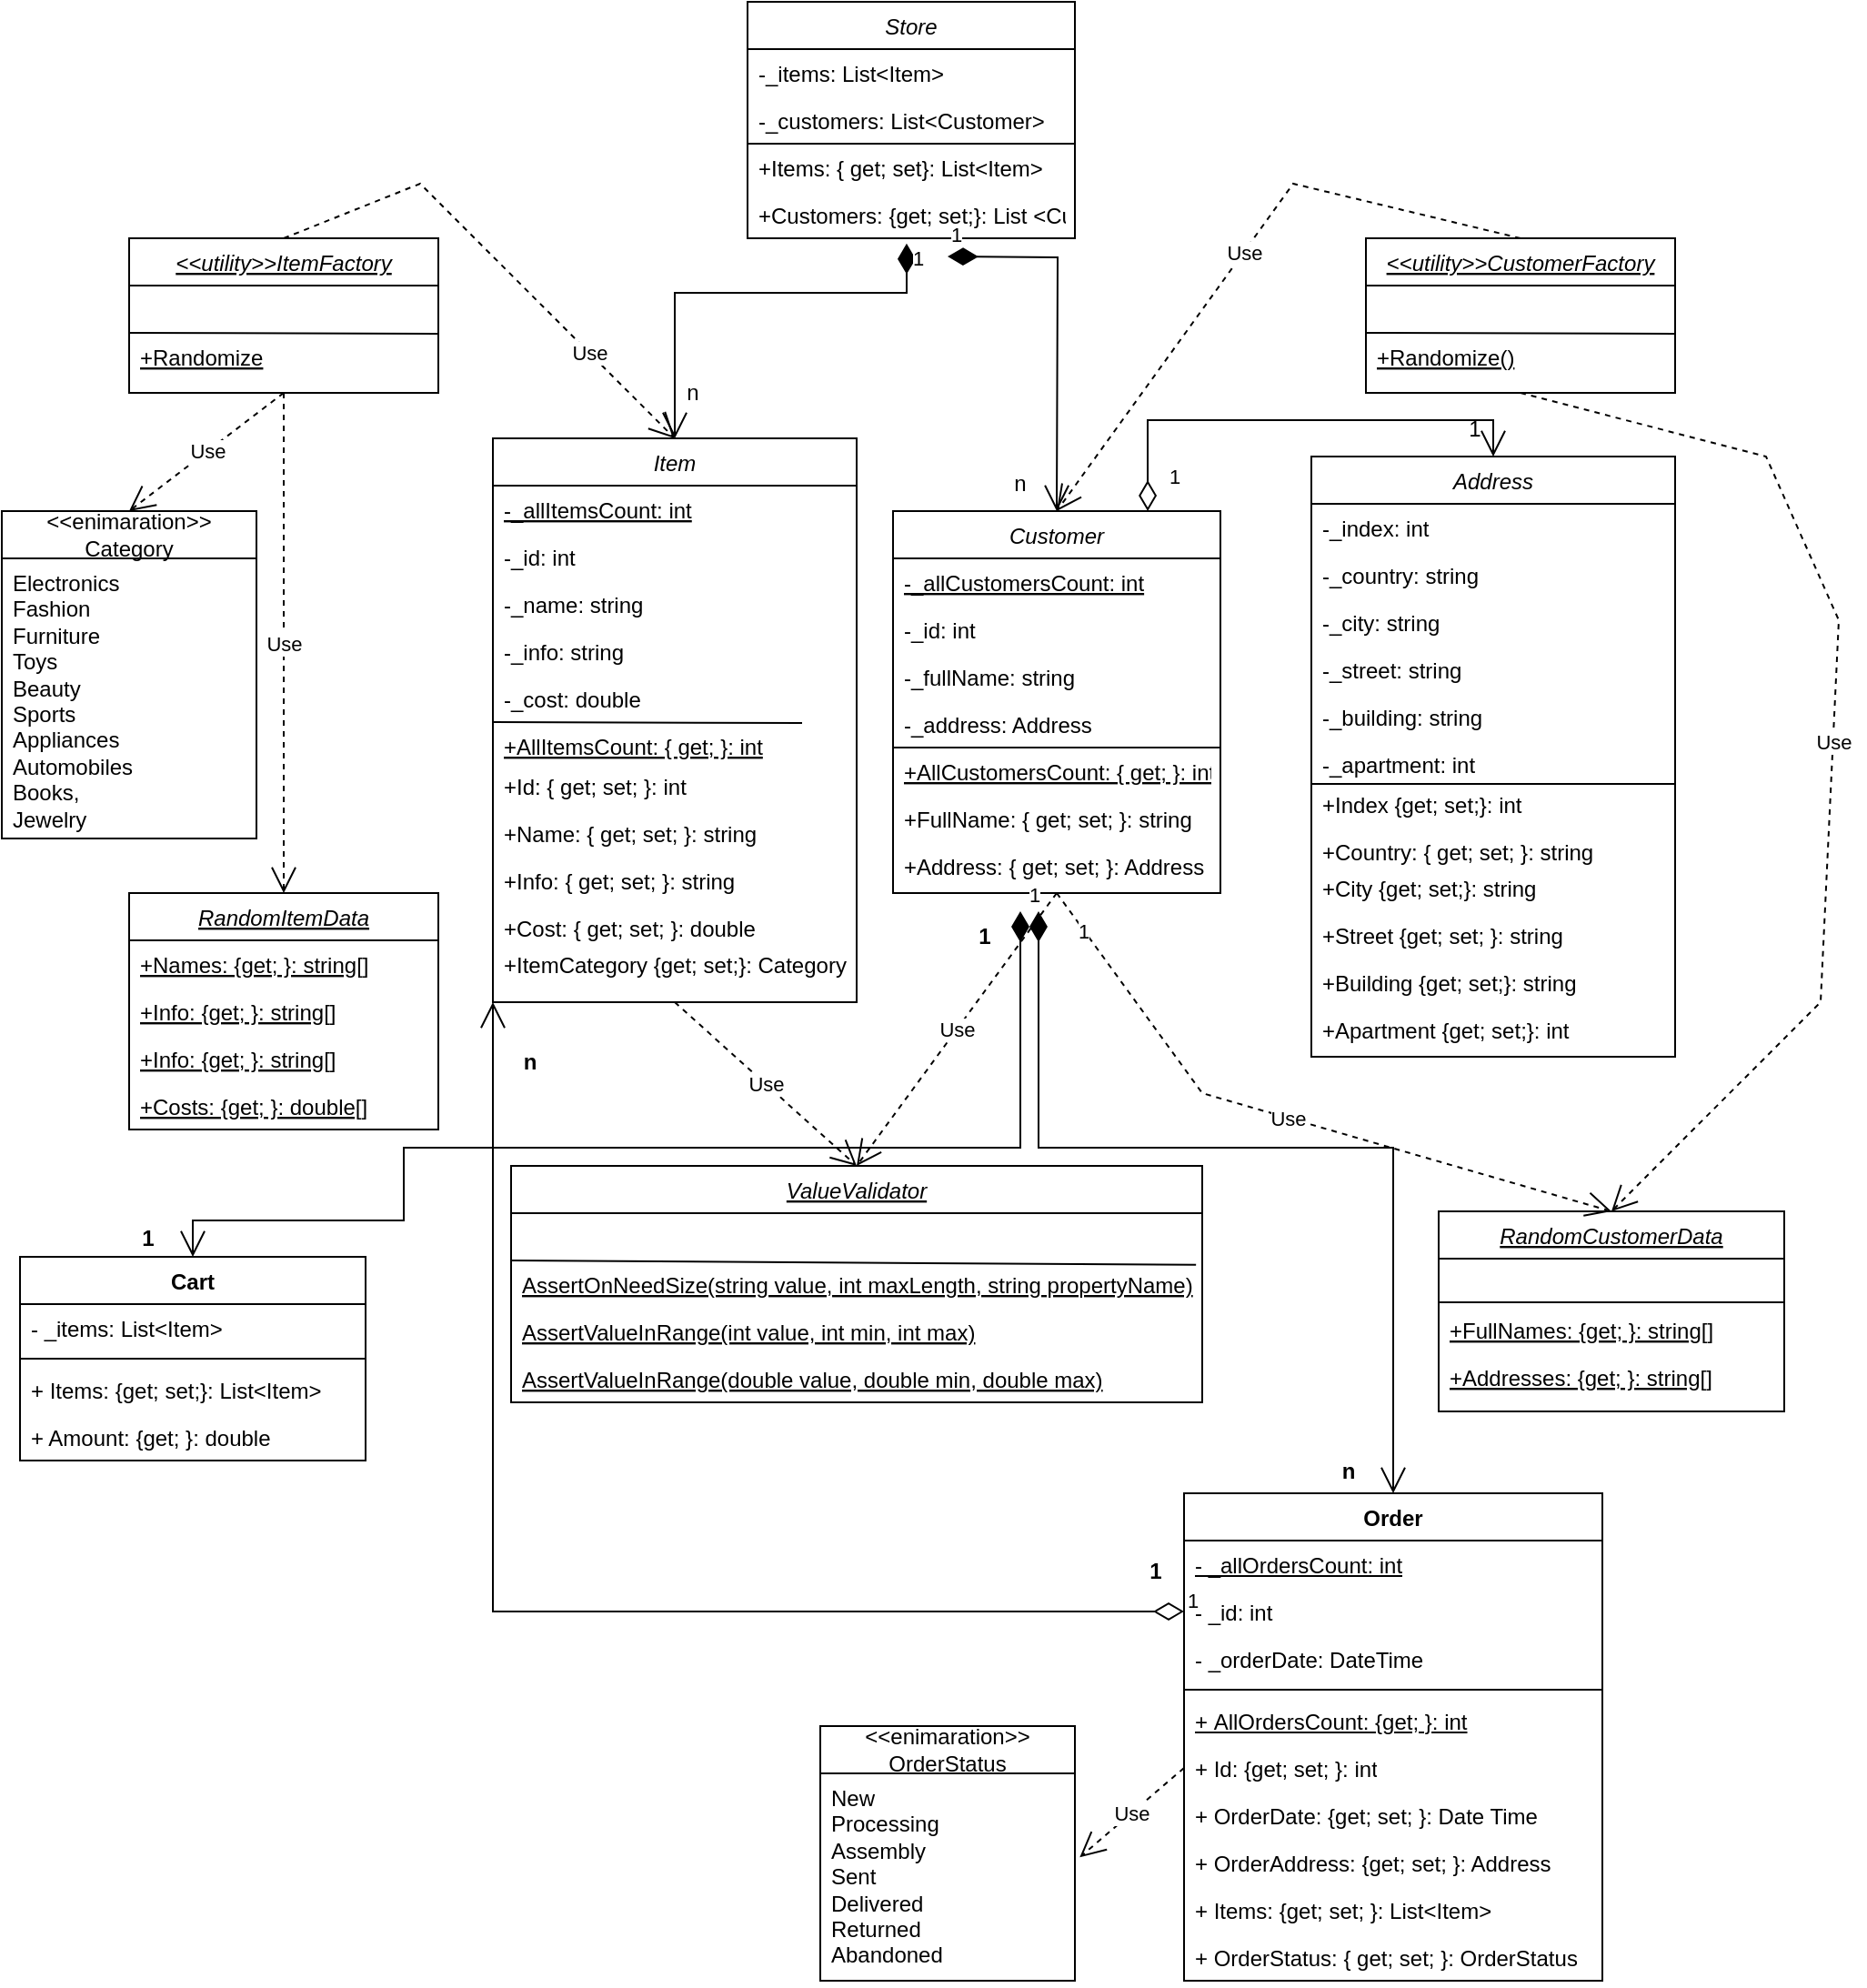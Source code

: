 <mxfile version="24.7.17">
  <diagram id="C5RBs43oDa-KdzZeNtuy" name="Page-1">
    <mxGraphModel dx="2379" dy="1998" grid="1" gridSize="10" guides="1" tooltips="1" connect="1" arrows="1" fold="1" page="1" pageScale="1" pageWidth="827" pageHeight="1169" math="0" shadow="0">
      <root>
        <mxCell id="WIyWlLk6GJQsqaUBKTNV-0" />
        <mxCell id="WIyWlLk6GJQsqaUBKTNV-1" parent="WIyWlLk6GJQsqaUBKTNV-0" />
        <mxCell id="zkfFHV4jXpPFQw0GAbJ--0" value="Item" style="swimlane;fontStyle=2;align=center;verticalAlign=top;childLayout=stackLayout;horizontal=1;startSize=26;horizontalStack=0;resizeParent=1;resizeLast=0;collapsible=1;marginBottom=0;rounded=0;shadow=0;strokeWidth=1;" parent="WIyWlLk6GJQsqaUBKTNV-1" vertex="1">
          <mxGeometry x="50" y="160" width="200" height="310" as="geometry">
            <mxRectangle x="230" y="140" width="160" height="26" as="alternateBounds" />
          </mxGeometry>
        </mxCell>
        <mxCell id="zkfFHV4jXpPFQw0GAbJ--1" value="-_allItemsCount: int" style="text;align=left;verticalAlign=top;spacingLeft=4;spacingRight=4;overflow=hidden;rotatable=0;points=[[0,0.5],[1,0.5]];portConstraint=eastwest;fontStyle=4" parent="zkfFHV4jXpPFQw0GAbJ--0" vertex="1">
          <mxGeometry y="26" width="200" height="26" as="geometry" />
        </mxCell>
        <mxCell id="zkfFHV4jXpPFQw0GAbJ--2" value="-_id: int" style="text;align=left;verticalAlign=top;spacingLeft=4;spacingRight=4;overflow=hidden;rotatable=0;points=[[0,0.5],[1,0.5]];portConstraint=eastwest;rounded=0;shadow=0;html=0;" parent="zkfFHV4jXpPFQw0GAbJ--0" vertex="1">
          <mxGeometry y="52" width="200" height="26" as="geometry" />
        </mxCell>
        <mxCell id="zkfFHV4jXpPFQw0GAbJ--3" value="-_name: string" style="text;align=left;verticalAlign=top;spacingLeft=4;spacingRight=4;overflow=hidden;rotatable=0;points=[[0,0.5],[1,0.5]];portConstraint=eastwest;rounded=0;shadow=0;html=0;" parent="zkfFHV4jXpPFQw0GAbJ--0" vertex="1">
          <mxGeometry y="78" width="200" height="26" as="geometry" />
        </mxCell>
        <mxCell id="7m8uhe4ZX5L2CbsM9HIG-1" value="-_info: string" style="text;align=left;verticalAlign=top;spacingLeft=4;spacingRight=4;overflow=hidden;rotatable=0;points=[[0,0.5],[1,0.5]];portConstraint=eastwest;rounded=0;shadow=0;html=0;" parent="zkfFHV4jXpPFQw0GAbJ--0" vertex="1">
          <mxGeometry y="104" width="200" height="26" as="geometry" />
        </mxCell>
        <mxCell id="7m8uhe4ZX5L2CbsM9HIG-2" value="-_cost: double" style="text;align=left;verticalAlign=top;spacingLeft=4;spacingRight=4;overflow=hidden;rotatable=0;points=[[0,0.5],[1,0.5]];portConstraint=eastwest;rounded=0;shadow=0;html=0;" parent="zkfFHV4jXpPFQw0GAbJ--0" vertex="1">
          <mxGeometry y="130" width="200" height="26" as="geometry" />
        </mxCell>
        <mxCell id="ukZoeo626u1M5LNx1o-9-0" value="" style="endArrow=none;html=1;rounded=0;entryX=1;entryY=0.5;entryDx=0;entryDy=0;" parent="zkfFHV4jXpPFQw0GAbJ--0" edge="1">
          <mxGeometry width="50" height="50" relative="1" as="geometry">
            <mxPoint y="156" as="sourcePoint" />
            <mxPoint x="170" y="156.5" as="targetPoint" />
          </mxGeometry>
        </mxCell>
        <mxCell id="ukZoeo626u1M5LNx1o-9-1" value="+AllItemsCount: { get; }: int" style="text;align=left;verticalAlign=top;spacingLeft=4;spacingRight=4;overflow=hidden;rotatable=0;points=[[0,0.5],[1,0.5]];portConstraint=eastwest;fontStyle=4" parent="zkfFHV4jXpPFQw0GAbJ--0" vertex="1">
          <mxGeometry y="156" width="200" height="22" as="geometry" />
        </mxCell>
        <mxCell id="ukZoeo626u1M5LNx1o-9-2" value="+Id: { get; set; }: int" style="text;align=left;verticalAlign=top;spacingLeft=4;spacingRight=4;overflow=hidden;rotatable=0;points=[[0,0.5],[1,0.5]];portConstraint=eastwest;fontStyle=0" parent="zkfFHV4jXpPFQw0GAbJ--0" vertex="1">
          <mxGeometry y="178" width="200" height="26" as="geometry" />
        </mxCell>
        <mxCell id="ukZoeo626u1M5LNx1o-9-3" value="+Name: { get; set; }: string" style="text;align=left;verticalAlign=top;spacingLeft=4;spacingRight=4;overflow=hidden;rotatable=0;points=[[0,0.5],[1,0.5]];portConstraint=eastwest;fontStyle=0" parent="zkfFHV4jXpPFQw0GAbJ--0" vertex="1">
          <mxGeometry y="204" width="200" height="26" as="geometry" />
        </mxCell>
        <mxCell id="ukZoeo626u1M5LNx1o-9-4" value="+Info: { get; set; }: string" style="text;align=left;verticalAlign=top;spacingLeft=4;spacingRight=4;overflow=hidden;rotatable=0;points=[[0,0.5],[1,0.5]];portConstraint=eastwest;fontStyle=0" parent="zkfFHV4jXpPFQw0GAbJ--0" vertex="1">
          <mxGeometry y="230" width="200" height="26" as="geometry" />
        </mxCell>
        <mxCell id="ukZoeo626u1M5LNx1o-9-5" value="+Cost: { get; set; }: double" style="text;align=left;verticalAlign=top;spacingLeft=4;spacingRight=4;overflow=hidden;rotatable=0;points=[[0,0.5],[1,0.5]];portConstraint=eastwest;fontStyle=0" parent="zkfFHV4jXpPFQw0GAbJ--0" vertex="1">
          <mxGeometry y="256" width="200" height="20" as="geometry" />
        </mxCell>
        <mxCell id="Ju0JRoJj4T3ixNsVpWnq-4" value="+ItemCategory {get; set;}: Category" style="text;align=left;verticalAlign=top;spacingLeft=4;spacingRight=4;overflow=hidden;rotatable=0;points=[[0,0.5],[1,0.5]];portConstraint=eastwest;fontStyle=0" parent="zkfFHV4jXpPFQw0GAbJ--0" vertex="1">
          <mxGeometry y="276" width="200" height="26" as="geometry" />
        </mxCell>
        <mxCell id="7m8uhe4ZX5L2CbsM9HIG-9" value="ValueValidator" style="swimlane;fontStyle=6;align=center;verticalAlign=top;childLayout=stackLayout;horizontal=1;startSize=26;horizontalStack=0;resizeParent=1;resizeLast=0;collapsible=1;marginBottom=0;rounded=0;shadow=0;strokeWidth=1;" parent="WIyWlLk6GJQsqaUBKTNV-1" vertex="1">
          <mxGeometry x="60" y="560" width="380" height="130" as="geometry">
            <mxRectangle x="230" y="140" width="160" height="26" as="alternateBounds" />
          </mxGeometry>
        </mxCell>
        <mxCell id="7m8uhe4ZX5L2CbsM9HIG-17" value=" " style="text;align=left;verticalAlign=top;spacingLeft=4;spacingRight=4;overflow=hidden;rotatable=0;points=[[0,0.5],[1,0.5]];portConstraint=eastwest;fontStyle=0" parent="7m8uhe4ZX5L2CbsM9HIG-9" vertex="1">
          <mxGeometry y="26" width="380" height="26" as="geometry" />
        </mxCell>
        <mxCell id="7m8uhe4ZX5L2CbsM9HIG-14" value="" style="endArrow=none;html=1;rounded=0;entryX=0.991;entryY=1.092;entryDx=0;entryDy=0;entryPerimeter=0;" parent="7m8uhe4ZX5L2CbsM9HIG-9" target="7m8uhe4ZX5L2CbsM9HIG-17" edge="1">
          <mxGeometry width="50" height="50" relative="1" as="geometry">
            <mxPoint y="52" as="sourcePoint" />
            <mxPoint x="390" y="60" as="targetPoint" />
          </mxGeometry>
        </mxCell>
        <mxCell id="7m8uhe4ZX5L2CbsM9HIG-18" value="AssertOnNeedSize(string value, int maxLength, string propertyName)" style="text;align=left;verticalAlign=top;spacingLeft=4;spacingRight=4;overflow=hidden;rotatable=0;points=[[0,0.5],[1,0.5]];portConstraint=eastwest;fontStyle=4" parent="7m8uhe4ZX5L2CbsM9HIG-9" vertex="1">
          <mxGeometry y="52" width="380" height="26" as="geometry" />
        </mxCell>
        <mxCell id="7m8uhe4ZX5L2CbsM9HIG-21" value="AssertValueInRange(int value, int min, int max)" style="text;align=left;verticalAlign=top;spacingLeft=4;spacingRight=4;overflow=hidden;rotatable=0;points=[[0,0.5],[1,0.5]];portConstraint=eastwest;fontStyle=4" parent="7m8uhe4ZX5L2CbsM9HIG-9" vertex="1">
          <mxGeometry y="78" width="380" height="26" as="geometry" />
        </mxCell>
        <mxCell id="7m8uhe4ZX5L2CbsM9HIG-19" value="AssertValueInRange(double value, double min, double max)" style="text;align=left;verticalAlign=top;spacingLeft=4;spacingRight=4;overflow=hidden;rotatable=0;points=[[0,0.5],[1,0.5]];portConstraint=eastwest;fontStyle=4" parent="7m8uhe4ZX5L2CbsM9HIG-9" vertex="1">
          <mxGeometry y="104" width="380" height="26" as="geometry" />
        </mxCell>
        <mxCell id="7m8uhe4ZX5L2CbsM9HIG-22" value="RandomItemData" style="swimlane;fontStyle=6;align=center;verticalAlign=top;childLayout=stackLayout;horizontal=1;startSize=26;horizontalStack=0;resizeParent=1;resizeLast=0;collapsible=1;marginBottom=0;rounded=0;shadow=0;strokeWidth=1;" parent="WIyWlLk6GJQsqaUBKTNV-1" vertex="1">
          <mxGeometry x="-150" y="410" width="170" height="130" as="geometry">
            <mxRectangle x="230" y="140" width="160" height="26" as="alternateBounds" />
          </mxGeometry>
        </mxCell>
        <mxCell id="7m8uhe4ZX5L2CbsM9HIG-23" value="+Names: {get; }: string[]" style="text;align=left;verticalAlign=top;spacingLeft=4;spacingRight=4;overflow=hidden;rotatable=0;points=[[0,0.5],[1,0.5]];portConstraint=eastwest;fontStyle=4" parent="7m8uhe4ZX5L2CbsM9HIG-22" vertex="1">
          <mxGeometry y="26" width="170" height="26" as="geometry" />
        </mxCell>
        <mxCell id="PY0KihJve3EJRAzy9Iwx-4" value="+Info: {get; }: string[]" style="text;align=left;verticalAlign=top;spacingLeft=4;spacingRight=4;overflow=hidden;rotatable=0;points=[[0,0.5],[1,0.5]];portConstraint=eastwest;fontStyle=4" parent="7m8uhe4ZX5L2CbsM9HIG-22" vertex="1">
          <mxGeometry y="52" width="170" height="26" as="geometry" />
        </mxCell>
        <mxCell id="7m8uhe4ZX5L2CbsM9HIG-25" value="+Info: {get; }: string[]" style="text;align=left;verticalAlign=top;spacingLeft=4;spacingRight=4;overflow=hidden;rotatable=0;points=[[0,0.5],[1,0.5]];portConstraint=eastwest;fontStyle=4" parent="7m8uhe4ZX5L2CbsM9HIG-22" vertex="1">
          <mxGeometry y="78" width="170" height="26" as="geometry" />
        </mxCell>
        <mxCell id="7m8uhe4ZX5L2CbsM9HIG-27" value="+Costs: {get; }: double[]" style="text;align=left;verticalAlign=top;spacingLeft=4;spacingRight=4;overflow=hidden;rotatable=0;points=[[0,0.5],[1,0.5]];portConstraint=eastwest;fontStyle=4" parent="7m8uhe4ZX5L2CbsM9HIG-22" vertex="1">
          <mxGeometry y="104" width="170" height="26" as="geometry" />
        </mxCell>
        <mxCell id="7m8uhe4ZX5L2CbsM9HIG-28" value="RandomCustomerData" style="swimlane;fontStyle=6;align=center;verticalAlign=top;childLayout=stackLayout;horizontal=1;startSize=26;horizontalStack=0;resizeParent=1;resizeLast=0;collapsible=1;marginBottom=0;rounded=0;shadow=0;strokeWidth=1;" parent="WIyWlLk6GJQsqaUBKTNV-1" vertex="1">
          <mxGeometry x="570" y="585" width="190" height="110" as="geometry">
            <mxRectangle x="230" y="140" width="160" height="26" as="alternateBounds" />
          </mxGeometry>
        </mxCell>
        <mxCell id="ukZoeo626u1M5LNx1o-9-27" value="" style="endArrow=none;html=1;rounded=0;" parent="7m8uhe4ZX5L2CbsM9HIG-28" edge="1">
          <mxGeometry width="50" height="50" relative="1" as="geometry">
            <mxPoint y="50" as="sourcePoint" />
            <mxPoint x="190" y="50" as="targetPoint" />
          </mxGeometry>
        </mxCell>
        <mxCell id="ukZoeo626u1M5LNx1o-9-29" value="     " style="text;align=left;verticalAlign=top;spacingLeft=4;spacingRight=4;overflow=hidden;rotatable=0;points=[[0,0.5],[1,0.5]];portConstraint=eastwest;fontStyle=4" parent="7m8uhe4ZX5L2CbsM9HIG-28" vertex="1">
          <mxGeometry y="26" width="190" height="26" as="geometry" />
        </mxCell>
        <mxCell id="7m8uhe4ZX5L2CbsM9HIG-29" value="+FullNames: {get; }: string[]" style="text;align=left;verticalAlign=top;spacingLeft=4;spacingRight=4;overflow=hidden;rotatable=0;points=[[0,0.5],[1,0.5]];portConstraint=eastwest;fontStyle=4" parent="7m8uhe4ZX5L2CbsM9HIG-28" vertex="1">
          <mxGeometry y="52" width="190" height="26" as="geometry" />
        </mxCell>
        <mxCell id="7m8uhe4ZX5L2CbsM9HIG-30" value="+Addresses: {get; }: string[]" style="text;align=left;verticalAlign=top;spacingLeft=4;spacingRight=4;overflow=hidden;rotatable=0;points=[[0,0.5],[1,0.5]];portConstraint=eastwest;fontStyle=4" parent="7m8uhe4ZX5L2CbsM9HIG-28" vertex="1">
          <mxGeometry y="78" width="190" height="32" as="geometry" />
        </mxCell>
        <mxCell id="7m8uhe4ZX5L2CbsM9HIG-32" value="&lt;&lt;utility&gt;&gt;ItemFactory" style="swimlane;fontStyle=6;align=center;verticalAlign=top;childLayout=stackLayout;horizontal=1;startSize=26;horizontalStack=0;resizeParent=1;resizeLast=0;collapsible=1;marginBottom=0;rounded=0;shadow=0;strokeWidth=1;" parent="WIyWlLk6GJQsqaUBKTNV-1" vertex="1">
          <mxGeometry x="-150" y="50" width="170" height="85" as="geometry">
            <mxRectangle x="230" y="140" width="160" height="26" as="alternateBounds" />
          </mxGeometry>
        </mxCell>
        <mxCell id="7m8uhe4ZX5L2CbsM9HIG-34" value="" style="endArrow=none;html=1;rounded=0;entryX=1;entryY=0.5;entryDx=0;entryDy=0;" parent="7m8uhe4ZX5L2CbsM9HIG-32" edge="1">
          <mxGeometry width="50" height="50" relative="1" as="geometry">
            <mxPoint y="52" as="sourcePoint" />
            <mxPoint x="170" y="52.5" as="targetPoint" />
          </mxGeometry>
        </mxCell>
        <mxCell id="7m8uhe4ZX5L2CbsM9HIG-33" value=" " style="text;align=left;verticalAlign=top;spacingLeft=4;spacingRight=4;overflow=hidden;rotatable=0;points=[[0,0.5],[1,0.5]];portConstraint=eastwest;fontStyle=0" parent="7m8uhe4ZX5L2CbsM9HIG-32" vertex="1">
          <mxGeometry y="26" width="170" height="26" as="geometry" />
        </mxCell>
        <mxCell id="7m8uhe4ZX5L2CbsM9HIG-35" value="+Randomize" style="text;align=left;verticalAlign=top;spacingLeft=4;spacingRight=4;overflow=hidden;rotatable=0;points=[[0,0.5],[1,0.5]];portConstraint=eastwest;fontStyle=4" parent="7m8uhe4ZX5L2CbsM9HIG-32" vertex="1">
          <mxGeometry y="52" width="170" height="26" as="geometry" />
        </mxCell>
        <mxCell id="7m8uhe4ZX5L2CbsM9HIG-38" value="&lt;&lt;utility&gt;&gt;CustomerFactory" style="swimlane;fontStyle=6;align=center;verticalAlign=top;childLayout=stackLayout;horizontal=1;startSize=26;horizontalStack=0;resizeParent=1;resizeLast=0;collapsible=1;marginBottom=0;rounded=0;shadow=0;strokeWidth=1;" parent="WIyWlLk6GJQsqaUBKTNV-1" vertex="1">
          <mxGeometry x="530" y="50" width="170" height="85" as="geometry">
            <mxRectangle x="230" y="140" width="160" height="26" as="alternateBounds" />
          </mxGeometry>
        </mxCell>
        <mxCell id="7m8uhe4ZX5L2CbsM9HIG-39" value=" " style="text;align=left;verticalAlign=top;spacingLeft=4;spacingRight=4;overflow=hidden;rotatable=0;points=[[0,0.5],[1,0.5]];portConstraint=eastwest;fontStyle=0" parent="7m8uhe4ZX5L2CbsM9HIG-38" vertex="1">
          <mxGeometry y="26" width="170" height="26" as="geometry" />
        </mxCell>
        <mxCell id="7m8uhe4ZX5L2CbsM9HIG-40" value="" style="endArrow=none;html=1;rounded=0;entryX=1;entryY=0.5;entryDx=0;entryDy=0;" parent="7m8uhe4ZX5L2CbsM9HIG-38" edge="1">
          <mxGeometry width="50" height="50" relative="1" as="geometry">
            <mxPoint y="52" as="sourcePoint" />
            <mxPoint x="170" y="52.5" as="targetPoint" />
          </mxGeometry>
        </mxCell>
        <mxCell id="7m8uhe4ZX5L2CbsM9HIG-41" value="+Randomize()" style="text;align=left;verticalAlign=top;spacingLeft=4;spacingRight=4;overflow=hidden;rotatable=0;points=[[0,0.5],[1,0.5]];portConstraint=eastwest;fontStyle=4" parent="7m8uhe4ZX5L2CbsM9HIG-38" vertex="1">
          <mxGeometry y="52" width="170" height="26" as="geometry" />
        </mxCell>
        <mxCell id="ukZoeo626u1M5LNx1o-9-6" value="Customer" style="swimlane;fontStyle=2;align=center;verticalAlign=top;childLayout=stackLayout;horizontal=1;startSize=26;horizontalStack=0;resizeParent=1;resizeLast=0;collapsible=1;marginBottom=0;rounded=0;shadow=0;strokeWidth=1;" parent="WIyWlLk6GJQsqaUBKTNV-1" vertex="1">
          <mxGeometry x="270" y="200" width="180" height="210" as="geometry">
            <mxRectangle x="230" y="140" width="160" height="26" as="alternateBounds" />
          </mxGeometry>
        </mxCell>
        <mxCell id="ukZoeo626u1M5LNx1o-9-7" value="-_allCustomersCount: int" style="text;align=left;verticalAlign=top;spacingLeft=4;spacingRight=4;overflow=hidden;rotatable=0;points=[[0,0.5],[1,0.5]];portConstraint=eastwest;fontStyle=4" parent="ukZoeo626u1M5LNx1o-9-6" vertex="1">
          <mxGeometry y="26" width="180" height="26" as="geometry" />
        </mxCell>
        <mxCell id="ukZoeo626u1M5LNx1o-9-8" value="-_id: int" style="text;align=left;verticalAlign=top;spacingLeft=4;spacingRight=4;overflow=hidden;rotatable=0;points=[[0,0.5],[1,0.5]];portConstraint=eastwest;rounded=0;shadow=0;html=0;" parent="ukZoeo626u1M5LNx1o-9-6" vertex="1">
          <mxGeometry y="52" width="180" height="26" as="geometry" />
        </mxCell>
        <mxCell id="ukZoeo626u1M5LNx1o-9-9" value="-_fullName: string" style="text;align=left;verticalAlign=top;spacingLeft=4;spacingRight=4;overflow=hidden;rotatable=0;points=[[0,0.5],[1,0.5]];portConstraint=eastwest;rounded=0;shadow=0;html=0;" parent="ukZoeo626u1M5LNx1o-9-6" vertex="1">
          <mxGeometry y="78" width="180" height="26" as="geometry" />
        </mxCell>
        <mxCell id="ukZoeo626u1M5LNx1o-9-10" value="-_address: Address" style="text;align=left;verticalAlign=top;spacingLeft=4;spacingRight=4;overflow=hidden;rotatable=0;points=[[0,0.5],[1,0.5]];portConstraint=eastwest;rounded=0;shadow=0;html=0;" parent="ukZoeo626u1M5LNx1o-9-6" vertex="1">
          <mxGeometry y="104" width="180" height="26" as="geometry" />
        </mxCell>
        <mxCell id="ukZoeo626u1M5LNx1o-9-12" value="" style="endArrow=none;html=1;rounded=0;" parent="ukZoeo626u1M5LNx1o-9-6" edge="1">
          <mxGeometry width="50" height="50" relative="1" as="geometry">
            <mxPoint y="130" as="sourcePoint" />
            <mxPoint x="180" y="130" as="targetPoint" />
          </mxGeometry>
        </mxCell>
        <mxCell id="ukZoeo626u1M5LNx1o-9-13" value="+AllCustomersCount: { get; }: int" style="text;align=left;verticalAlign=top;spacingLeft=4;spacingRight=4;overflow=hidden;rotatable=0;points=[[0,0.5],[1,0.5]];portConstraint=eastwest;fontStyle=4" parent="ukZoeo626u1M5LNx1o-9-6" vertex="1">
          <mxGeometry y="130" width="180" height="26" as="geometry" />
        </mxCell>
        <mxCell id="ukZoeo626u1M5LNx1o-9-16" value="+FullName: { get; set; }: string" style="text;align=left;verticalAlign=top;spacingLeft=4;spacingRight=4;overflow=hidden;rotatable=0;points=[[0,0.5],[1,0.5]];portConstraint=eastwest;fontStyle=0" parent="ukZoeo626u1M5LNx1o-9-6" vertex="1">
          <mxGeometry y="156" width="180" height="26" as="geometry" />
        </mxCell>
        <mxCell id="ukZoeo626u1M5LNx1o-9-15" value="+Address: { get; set; }: Address" style="text;align=left;verticalAlign=top;spacingLeft=4;spacingRight=4;overflow=hidden;rotatable=0;points=[[0,0.5],[1,0.5]];portConstraint=eastwest;fontStyle=0" parent="ukZoeo626u1M5LNx1o-9-6" vertex="1">
          <mxGeometry y="182" width="180" height="26" as="geometry" />
        </mxCell>
        <mxCell id="PY0KihJve3EJRAzy9Iwx-0" value="Use" style="endArrow=open;endSize=12;dashed=1;html=1;rounded=0;entryX=0.5;entryY=0;entryDx=0;entryDy=0;exitX=0.5;exitY=0;exitDx=0;exitDy=0;" parent="WIyWlLk6GJQsqaUBKTNV-1" source="7m8uhe4ZX5L2CbsM9HIG-32" target="zkfFHV4jXpPFQw0GAbJ--0" edge="1">
          <mxGeometry x="0.524" width="160" relative="1" as="geometry">
            <mxPoint x="-150" y="110" as="sourcePoint" />
            <mxPoint x="-130" y="216" as="targetPoint" />
            <Array as="points">
              <mxPoint x="-65" y="50" />
              <mxPoint x="10" y="20" />
            </Array>
            <mxPoint as="offset" />
          </mxGeometry>
        </mxCell>
        <mxCell id="PY0KihJve3EJRAzy9Iwx-2" value="Use" style="endArrow=open;endSize=12;dashed=1;html=1;rounded=0;entryX=0.5;entryY=0;entryDx=0;entryDy=0;exitX=0.5;exitY=0;exitDx=0;exitDy=0;" parent="WIyWlLk6GJQsqaUBKTNV-1" source="7m8uhe4ZX5L2CbsM9HIG-38" target="ukZoeo626u1M5LNx1o-9-6" edge="1">
          <mxGeometry width="160" relative="1" as="geometry">
            <mxPoint x="480" y="30" as="sourcePoint" />
            <mxPoint x="640" y="30" as="targetPoint" />
            <Array as="points">
              <mxPoint x="490" y="20" />
            </Array>
          </mxGeometry>
        </mxCell>
        <mxCell id="PY0KihJve3EJRAzy9Iwx-6" value="Use" style="endArrow=open;endSize=12;dashed=1;html=1;rounded=0;entryX=0.5;entryY=0;entryDx=0;entryDy=0;exitX=0.5;exitY=1;exitDx=0;exitDy=0;" parent="WIyWlLk6GJQsqaUBKTNV-1" source="zkfFHV4jXpPFQw0GAbJ--0" target="7m8uhe4ZX5L2CbsM9HIG-9" edge="1">
          <mxGeometry width="160" relative="1" as="geometry">
            <mxPoint x="150" y="340" as="sourcePoint" />
            <mxPoint x="290" y="380" as="targetPoint" />
          </mxGeometry>
        </mxCell>
        <mxCell id="PY0KihJve3EJRAzy9Iwx-7" value="Use" style="endArrow=open;endSize=12;dashed=1;html=1;rounded=0;exitX=0.5;exitY=1;exitDx=0;exitDy=0;entryX=0.5;entryY=0;entryDx=0;entryDy=0;" parent="WIyWlLk6GJQsqaUBKTNV-1" source="ukZoeo626u1M5LNx1o-9-6" target="7m8uhe4ZX5L2CbsM9HIG-9" edge="1">
          <mxGeometry width="160" relative="1" as="geometry">
            <mxPoint x="290" y="310" as="sourcePoint" />
            <mxPoint x="450" y="310" as="targetPoint" />
          </mxGeometry>
        </mxCell>
        <mxCell id="PY0KihJve3EJRAzy9Iwx-8" value="Use" style="endArrow=open;endSize=12;dashed=1;html=1;rounded=0;entryX=0.5;entryY=0;entryDx=0;entryDy=0;" parent="WIyWlLk6GJQsqaUBKTNV-1" target="7m8uhe4ZX5L2CbsM9HIG-28" edge="1">
          <mxGeometry width="160" relative="1" as="geometry">
            <mxPoint x="360" y="410" as="sourcePoint" />
            <mxPoint x="540" y="310" as="targetPoint" />
            <Array as="points">
              <mxPoint x="440" y="520" />
            </Array>
          </mxGeometry>
        </mxCell>
        <mxCell id="PY0KihJve3EJRAzy9Iwx-9" value="Use" style="endArrow=open;endSize=12;dashed=1;html=1;rounded=0;entryX=0.5;entryY=0;entryDx=0;entryDy=0;exitX=0.5;exitY=1;exitDx=0;exitDy=0;" parent="WIyWlLk6GJQsqaUBKTNV-1" source="7m8uhe4ZX5L2CbsM9HIG-32" target="7m8uhe4ZX5L2CbsM9HIG-22" edge="1">
          <mxGeometry width="160" relative="1" as="geometry">
            <mxPoint x="-10" y="360" as="sourcePoint" />
            <mxPoint x="150" y="360" as="targetPoint" />
          </mxGeometry>
        </mxCell>
        <mxCell id="Ju0JRoJj4T3ixNsVpWnq-0" value="&amp;lt;&amp;lt;enimaration&amp;gt;&amp;gt;&lt;div&gt;Category&lt;/div&gt;" style="swimlane;fontStyle=0;childLayout=stackLayout;horizontal=1;startSize=26;fillColor=none;horizontalStack=0;resizeParent=1;resizeParentMax=0;resizeLast=0;collapsible=1;marginBottom=0;whiteSpace=wrap;html=1;" parent="WIyWlLk6GJQsqaUBKTNV-1" vertex="1">
          <mxGeometry x="-220" y="200" width="140" height="180" as="geometry" />
        </mxCell>
        <mxCell id="Ju0JRoJj4T3ixNsVpWnq-1" value="&lt;div&gt;Electronics&lt;/div&gt;&lt;div&gt;Fashion&lt;/div&gt;&lt;div&gt;Furniture&lt;/div&gt;&lt;div&gt;Toys&lt;/div&gt;&lt;div&gt;Beauty&lt;/div&gt;&lt;div&gt;Sports&lt;/div&gt;&lt;div&gt;Appliances&lt;/div&gt;&lt;div&gt;Automobiles&lt;/div&gt;&lt;div&gt;Books,&lt;/div&gt;&lt;div&gt;Jewelry&lt;/div&gt;" style="text;strokeColor=none;fillColor=none;align=left;verticalAlign=top;spacingLeft=4;spacingRight=4;overflow=hidden;rotatable=0;points=[[0,0.5],[1,0.5]];portConstraint=eastwest;whiteSpace=wrap;html=1;" parent="Ju0JRoJj4T3ixNsVpWnq-0" vertex="1">
          <mxGeometry y="26" width="140" height="154" as="geometry" />
        </mxCell>
        <mxCell id="Ju0JRoJj4T3ixNsVpWnq-5" value="Use" style="endArrow=open;endSize=12;dashed=1;html=1;rounded=0;exitX=0.5;exitY=1;exitDx=0;exitDy=0;entryX=0.5;entryY=0;entryDx=0;entryDy=0;" parent="WIyWlLk6GJQsqaUBKTNV-1" source="7m8uhe4ZX5L2CbsM9HIG-32" target="Ju0JRoJj4T3ixNsVpWnq-0" edge="1">
          <mxGeometry width="160" relative="1" as="geometry">
            <mxPoint x="-230" y="170" as="sourcePoint" />
            <mxPoint x="-70" y="170" as="targetPoint" />
          </mxGeometry>
        </mxCell>
        <mxCell id="Ju0JRoJj4T3ixNsVpWnq-6" value="Use" style="endArrow=open;endSize=12;dashed=1;html=1;rounded=0;exitX=0.5;exitY=1;exitDx=0;exitDy=0;entryX=0.5;entryY=0;entryDx=0;entryDy=0;" parent="WIyWlLk6GJQsqaUBKTNV-1" source="7m8uhe4ZX5L2CbsM9HIG-38" target="7m8uhe4ZX5L2CbsM9HIG-28" edge="1">
          <mxGeometry width="160" relative="1" as="geometry">
            <mxPoint x="620" y="210" as="sourcePoint" />
            <mxPoint x="780" y="210" as="targetPoint" />
            <Array as="points">
              <mxPoint x="750" y="170" />
              <mxPoint x="790" y="260" />
              <mxPoint x="780" y="470" />
            </Array>
          </mxGeometry>
        </mxCell>
        <mxCell id="Ju0JRoJj4T3ixNsVpWnq-20" value="Address" style="swimlane;fontStyle=2;align=center;verticalAlign=top;childLayout=stackLayout;horizontal=1;startSize=26;horizontalStack=0;resizeParent=1;resizeLast=0;collapsible=1;marginBottom=0;rounded=0;shadow=0;strokeWidth=1;" parent="WIyWlLk6GJQsqaUBKTNV-1" vertex="1">
          <mxGeometry x="500" y="170" width="200" height="330" as="geometry">
            <mxRectangle x="230" y="140" width="160" height="26" as="alternateBounds" />
          </mxGeometry>
        </mxCell>
        <mxCell id="Ju0JRoJj4T3ixNsVpWnq-21" value="-_index: int" style="text;align=left;verticalAlign=top;spacingLeft=4;spacingRight=4;overflow=hidden;rotatable=0;points=[[0,0.5],[1,0.5]];portConstraint=eastwest;fontStyle=0" parent="Ju0JRoJj4T3ixNsVpWnq-20" vertex="1">
          <mxGeometry y="26" width="200" height="26" as="geometry" />
        </mxCell>
        <mxCell id="Ju0JRoJj4T3ixNsVpWnq-22" value="-_country: string" style="text;align=left;verticalAlign=top;spacingLeft=4;spacingRight=4;overflow=hidden;rotatable=0;points=[[0,0.5],[1,0.5]];portConstraint=eastwest;rounded=0;shadow=0;html=0;" parent="Ju0JRoJj4T3ixNsVpWnq-20" vertex="1">
          <mxGeometry y="52" width="200" height="26" as="geometry" />
        </mxCell>
        <mxCell id="Ju0JRoJj4T3ixNsVpWnq-23" value="-_city: string" style="text;align=left;verticalAlign=top;spacingLeft=4;spacingRight=4;overflow=hidden;rotatable=0;points=[[0,0.5],[1,0.5]];portConstraint=eastwest;rounded=0;shadow=0;html=0;" parent="Ju0JRoJj4T3ixNsVpWnq-20" vertex="1">
          <mxGeometry y="78" width="200" height="26" as="geometry" />
        </mxCell>
        <mxCell id="Ju0JRoJj4T3ixNsVpWnq-24" value="-_street: string" style="text;align=left;verticalAlign=top;spacingLeft=4;spacingRight=4;overflow=hidden;rotatable=0;points=[[0,0.5],[1,0.5]];portConstraint=eastwest;rounded=0;shadow=0;html=0;" parent="Ju0JRoJj4T3ixNsVpWnq-20" vertex="1">
          <mxGeometry y="104" width="200" height="26" as="geometry" />
        </mxCell>
        <mxCell id="Ju0JRoJj4T3ixNsVpWnq-25" value="-_building: string" style="text;align=left;verticalAlign=top;spacingLeft=4;spacingRight=4;overflow=hidden;rotatable=0;points=[[0,0.5],[1,0.5]];portConstraint=eastwest;rounded=0;shadow=0;html=0;" parent="Ju0JRoJj4T3ixNsVpWnq-20" vertex="1">
          <mxGeometry y="130" width="200" height="26" as="geometry" />
        </mxCell>
        <mxCell id="Ju0JRoJj4T3ixNsVpWnq-27" value="-_apartment: int" style="text;align=left;verticalAlign=top;spacingLeft=4;spacingRight=4;overflow=hidden;rotatable=0;points=[[0,0.5],[1,0.5]];portConstraint=eastwest;fontStyle=0" parent="Ju0JRoJj4T3ixNsVpWnq-20" vertex="1">
          <mxGeometry y="156" width="200" height="22" as="geometry" />
        </mxCell>
        <mxCell id="Ju0JRoJj4T3ixNsVpWnq-26" value="" style="endArrow=none;html=1;rounded=0;" parent="Ju0JRoJj4T3ixNsVpWnq-20" edge="1">
          <mxGeometry width="50" height="50" relative="1" as="geometry">
            <mxPoint y="180" as="sourcePoint" />
            <mxPoint x="200" y="180" as="targetPoint" />
            <Array as="points">
              <mxPoint x="100" y="180" />
            </Array>
          </mxGeometry>
        </mxCell>
        <mxCell id="Ju0JRoJj4T3ixNsVpWnq-29" value="+Index {get; set;}: int" style="text;align=left;verticalAlign=top;spacingLeft=4;spacingRight=4;overflow=hidden;rotatable=0;points=[[0,0.5],[1,0.5]];portConstraint=eastwest;fontStyle=0" parent="Ju0JRoJj4T3ixNsVpWnq-20" vertex="1">
          <mxGeometry y="178" width="200" height="26" as="geometry" />
        </mxCell>
        <mxCell id="Ju0JRoJj4T3ixNsVpWnq-31" value="+Country: { get; set; }: string" style="text;align=left;verticalAlign=top;spacingLeft=4;spacingRight=4;overflow=hidden;rotatable=0;points=[[0,0.5],[1,0.5]];portConstraint=eastwest;fontStyle=0" parent="Ju0JRoJj4T3ixNsVpWnq-20" vertex="1">
          <mxGeometry y="204" width="200" height="20" as="geometry" />
        </mxCell>
        <mxCell id="Ju0JRoJj4T3ixNsVpWnq-28" value="+City {get; set;}: string" style="text;align=left;verticalAlign=top;spacingLeft=4;spacingRight=4;overflow=hidden;rotatable=0;points=[[0,0.5],[1,0.5]];portConstraint=eastwest;fontStyle=0" parent="Ju0JRoJj4T3ixNsVpWnq-20" vertex="1">
          <mxGeometry y="224" width="200" height="26" as="geometry" />
        </mxCell>
        <mxCell id="Ju0JRoJj4T3ixNsVpWnq-32" value="+Street {get; set; }: string" style="text;align=left;verticalAlign=top;spacingLeft=4;spacingRight=4;overflow=hidden;rotatable=0;points=[[0,0.5],[1,0.5]];portConstraint=eastwest;fontStyle=0" parent="Ju0JRoJj4T3ixNsVpWnq-20" vertex="1">
          <mxGeometry y="250" width="200" height="26" as="geometry" />
        </mxCell>
        <mxCell id="Ju0JRoJj4T3ixNsVpWnq-33" value="+Building {get; set;}: string" style="text;align=left;verticalAlign=top;spacingLeft=4;spacingRight=4;overflow=hidden;rotatable=0;points=[[0,0.5],[1,0.5]];portConstraint=eastwest;fontStyle=0" parent="Ju0JRoJj4T3ixNsVpWnq-20" vertex="1">
          <mxGeometry y="276" width="200" height="26" as="geometry" />
        </mxCell>
        <mxCell id="Ju0JRoJj4T3ixNsVpWnq-34" value="+Apartment {get; set;}: int" style="text;align=left;verticalAlign=top;spacingLeft=4;spacingRight=4;overflow=hidden;rotatable=0;points=[[0,0.5],[1,0.5]];portConstraint=eastwest;fontStyle=0" parent="Ju0JRoJj4T3ixNsVpWnq-20" vertex="1">
          <mxGeometry y="302" width="200" height="26" as="geometry" />
        </mxCell>
        <mxCell id="Ju0JRoJj4T3ixNsVpWnq-37" value="1" style="text;html=1;align=center;verticalAlign=middle;whiteSpace=wrap;rounded=0;" parent="WIyWlLk6GJQsqaUBKTNV-1" vertex="1">
          <mxGeometry x="560" y="140" width="60" height="30" as="geometry" />
        </mxCell>
        <mxCell id="Ju0JRoJj4T3ixNsVpWnq-42" value="Store" style="swimlane;fontStyle=2;align=center;verticalAlign=top;childLayout=stackLayout;horizontal=1;startSize=26;horizontalStack=0;resizeParent=1;resizeLast=0;collapsible=1;marginBottom=0;rounded=0;shadow=0;strokeWidth=1;" parent="WIyWlLk6GJQsqaUBKTNV-1" vertex="1">
          <mxGeometry x="190" y="-80" width="180" height="130" as="geometry">
            <mxRectangle x="230" y="140" width="160" height="26" as="alternateBounds" />
          </mxGeometry>
        </mxCell>
        <mxCell id="Ju0JRoJj4T3ixNsVpWnq-43" value="-_items: List&lt;Item&gt;" style="text;align=left;verticalAlign=top;spacingLeft=4;spacingRight=4;overflow=hidden;rotatable=0;points=[[0,0.5],[1,0.5]];portConstraint=eastwest;fontStyle=0" parent="Ju0JRoJj4T3ixNsVpWnq-42" vertex="1">
          <mxGeometry y="26" width="180" height="26" as="geometry" />
        </mxCell>
        <mxCell id="Ju0JRoJj4T3ixNsVpWnq-44" value="-_customers: List&lt;Customer&gt;" style="text;align=left;verticalAlign=top;spacingLeft=4;spacingRight=4;overflow=hidden;rotatable=0;points=[[0,0.5],[1,0.5]];portConstraint=eastwest;rounded=0;shadow=0;html=0;" parent="Ju0JRoJj4T3ixNsVpWnq-42" vertex="1">
          <mxGeometry y="52" width="180" height="26" as="geometry" />
        </mxCell>
        <mxCell id="Ju0JRoJj4T3ixNsVpWnq-47" value="" style="endArrow=none;html=1;rounded=0;" parent="Ju0JRoJj4T3ixNsVpWnq-42" edge="1">
          <mxGeometry width="50" height="50" relative="1" as="geometry">
            <mxPoint y="78" as="sourcePoint" />
            <mxPoint x="180" y="78" as="targetPoint" />
          </mxGeometry>
        </mxCell>
        <mxCell id="Ju0JRoJj4T3ixNsVpWnq-48" value="+Items: { get; set}: List&lt;Item&gt;" style="text;align=left;verticalAlign=top;spacingLeft=4;spacingRight=4;overflow=hidden;rotatable=0;points=[[0,0.5],[1,0.5]];portConstraint=eastwest;fontStyle=0" parent="Ju0JRoJj4T3ixNsVpWnq-42" vertex="1">
          <mxGeometry y="78" width="180" height="26" as="geometry" />
        </mxCell>
        <mxCell id="Ju0JRoJj4T3ixNsVpWnq-49" value="+Customers: {get; set;}: List &lt;Customers&gt;" style="text;align=left;verticalAlign=top;spacingLeft=4;spacingRight=4;overflow=hidden;rotatable=0;points=[[0,0.5],[1,0.5]];portConstraint=eastwest;fontStyle=0" parent="Ju0JRoJj4T3ixNsVpWnq-42" vertex="1">
          <mxGeometry y="104" width="180" height="26" as="geometry" />
        </mxCell>
        <mxCell id="Ju0JRoJj4T3ixNsVpWnq-52" value="1" style="endArrow=open;html=1;endSize=12;startArrow=diamondThin;startSize=14;startFill=1;edgeStyle=orthogonalEdgeStyle;align=left;verticalAlign=bottom;rounded=0;exitX=0.486;exitY=1.109;exitDx=0;exitDy=0;exitPerimeter=0;entryX=0.5;entryY=0;entryDx=0;entryDy=0;" parent="WIyWlLk6GJQsqaUBKTNV-1" source="Ju0JRoJj4T3ixNsVpWnq-49" target="zkfFHV4jXpPFQw0GAbJ--0" edge="1">
          <mxGeometry x="-0.854" y="2" relative="1" as="geometry">
            <mxPoint x="170" y="120" as="sourcePoint" />
            <mxPoint x="330" y="120" as="targetPoint" />
            <Array as="points">
              <mxPoint x="278" y="80" />
              <mxPoint x="150" y="80" />
            </Array>
            <mxPoint as="offset" />
          </mxGeometry>
        </mxCell>
        <mxCell id="Ju0JRoJj4T3ixNsVpWnq-53" value="n" style="text;html=1;align=center;verticalAlign=middle;whiteSpace=wrap;rounded=0;" parent="WIyWlLk6GJQsqaUBKTNV-1" vertex="1">
          <mxGeometry x="130" y="120" width="60" height="30" as="geometry" />
        </mxCell>
        <mxCell id="Ju0JRoJj4T3ixNsVpWnq-55" value="1" style="endArrow=open;html=1;endSize=12;startArrow=diamondThin;startSize=14;startFill=1;edgeStyle=orthogonalEdgeStyle;align=left;verticalAlign=bottom;rounded=0;" parent="WIyWlLk6GJQsqaUBKTNV-1" edge="1">
          <mxGeometry x="-1" y="3" relative="1" as="geometry">
            <mxPoint x="300" y="60" as="sourcePoint" />
            <mxPoint x="360" y="200" as="targetPoint" />
          </mxGeometry>
        </mxCell>
        <mxCell id="Ju0JRoJj4T3ixNsVpWnq-56" value="n" style="text;html=1;align=center;verticalAlign=middle;whiteSpace=wrap;rounded=0;" parent="WIyWlLk6GJQsqaUBKTNV-1" vertex="1">
          <mxGeometry x="310" y="170" width="60" height="30" as="geometry" />
        </mxCell>
        <mxCell id="Et7AM-9xMzJOF6VlsA4i-0" value="1" style="endArrow=open;html=1;endSize=12;startArrow=diamondThin;startSize=14;startFill=0;edgeStyle=orthogonalEdgeStyle;align=left;verticalAlign=bottom;rounded=0;exitX=0.778;exitY=0;exitDx=0;exitDy=0;exitPerimeter=0;entryX=0.5;entryY=0;entryDx=0;entryDy=0;" edge="1" parent="WIyWlLk6GJQsqaUBKTNV-1" source="ukZoeo626u1M5LNx1o-9-6" target="Ju0JRoJj4T3ixNsVpWnq-20">
          <mxGeometry x="-0.923" y="-10" relative="1" as="geometry">
            <mxPoint x="420" y="150" as="sourcePoint" />
            <mxPoint x="580" y="150" as="targetPoint" />
            <Array as="points">
              <mxPoint x="410" y="150" />
              <mxPoint x="600" y="150" />
            </Array>
            <mxPoint as="offset" />
          </mxGeometry>
        </mxCell>
        <mxCell id="Et7AM-9xMzJOF6VlsA4i-1" value="Cart" style="swimlane;fontStyle=1;align=center;verticalAlign=top;childLayout=stackLayout;horizontal=1;startSize=26;horizontalStack=0;resizeParent=1;resizeParentMax=0;resizeLast=0;collapsible=1;marginBottom=0;whiteSpace=wrap;html=1;" vertex="1" parent="WIyWlLk6GJQsqaUBKTNV-1">
          <mxGeometry x="-210" y="610" width="190" height="112" as="geometry" />
        </mxCell>
        <mxCell id="Et7AM-9xMzJOF6VlsA4i-2" value="- _items: List&amp;lt;Item&amp;gt;&amp;nbsp;&lt;div&gt;&lt;br&gt;&lt;/div&gt;" style="text;strokeColor=none;fillColor=none;align=left;verticalAlign=top;spacingLeft=4;spacingRight=4;overflow=hidden;rotatable=0;points=[[0,0.5],[1,0.5]];portConstraint=eastwest;whiteSpace=wrap;html=1;" vertex="1" parent="Et7AM-9xMzJOF6VlsA4i-1">
          <mxGeometry y="26" width="190" height="26" as="geometry" />
        </mxCell>
        <mxCell id="Et7AM-9xMzJOF6VlsA4i-3" value="" style="line;strokeWidth=1;fillColor=none;align=left;verticalAlign=middle;spacingTop=-1;spacingLeft=3;spacingRight=3;rotatable=0;labelPosition=right;points=[];portConstraint=eastwest;strokeColor=inherit;" vertex="1" parent="Et7AM-9xMzJOF6VlsA4i-1">
          <mxGeometry y="52" width="190" height="8" as="geometry" />
        </mxCell>
        <mxCell id="Et7AM-9xMzJOF6VlsA4i-4" value="+ Items: {get; set;}: List&amp;lt;Item&amp;gt;&amp;nbsp;&amp;nbsp;" style="text;strokeColor=none;fillColor=none;align=left;verticalAlign=top;spacingLeft=4;spacingRight=4;overflow=hidden;rotatable=0;points=[[0,0.5],[1,0.5]];portConstraint=eastwest;whiteSpace=wrap;html=1;" vertex="1" parent="Et7AM-9xMzJOF6VlsA4i-1">
          <mxGeometry y="60" width="190" height="26" as="geometry" />
        </mxCell>
        <mxCell id="Et7AM-9xMzJOF6VlsA4i-12" value="+ Amount: {get; }: double" style="text;strokeColor=none;fillColor=none;align=left;verticalAlign=top;spacingLeft=4;spacingRight=4;overflow=hidden;rotatable=0;points=[[0,0.5],[1,0.5]];portConstraint=eastwest;whiteSpace=wrap;html=1;" vertex="1" parent="Et7AM-9xMzJOF6VlsA4i-1">
          <mxGeometry y="86" width="190" height="26" as="geometry" />
        </mxCell>
        <mxCell id="Et7AM-9xMzJOF6VlsA4i-5" value="Order" style="swimlane;fontStyle=1;align=center;verticalAlign=top;childLayout=stackLayout;horizontal=1;startSize=26;horizontalStack=0;resizeParent=1;resizeParentMax=0;resizeLast=0;collapsible=1;marginBottom=0;whiteSpace=wrap;html=1;" vertex="1" parent="WIyWlLk6GJQsqaUBKTNV-1">
          <mxGeometry x="430" y="740" width="230" height="268" as="geometry" />
        </mxCell>
        <mxCell id="Et7AM-9xMzJOF6VlsA4i-6" value="&lt;u&gt;-&amp;nbsp;_allOrdersCount: int&lt;/u&gt;" style="text;strokeColor=none;fillColor=none;align=left;verticalAlign=top;spacingLeft=4;spacingRight=4;overflow=hidden;rotatable=0;points=[[0,0.5],[1,0.5]];portConstraint=eastwest;whiteSpace=wrap;html=1;" vertex="1" parent="Et7AM-9xMzJOF6VlsA4i-5">
          <mxGeometry y="26" width="230" height="26" as="geometry" />
        </mxCell>
        <mxCell id="Et7AM-9xMzJOF6VlsA4i-13" value="- _id: int" style="text;strokeColor=none;fillColor=none;align=left;verticalAlign=top;spacingLeft=4;spacingRight=4;overflow=hidden;rotatable=0;points=[[0,0.5],[1,0.5]];portConstraint=eastwest;whiteSpace=wrap;html=1;" vertex="1" parent="Et7AM-9xMzJOF6VlsA4i-5">
          <mxGeometry y="52" width="230" height="26" as="geometry" />
        </mxCell>
        <mxCell id="Et7AM-9xMzJOF6VlsA4i-14" value="- _orderDate: DateTime" style="text;strokeColor=none;fillColor=none;align=left;verticalAlign=top;spacingLeft=4;spacingRight=4;overflow=hidden;rotatable=0;points=[[0,0.5],[1,0.5]];portConstraint=eastwest;whiteSpace=wrap;html=1;" vertex="1" parent="Et7AM-9xMzJOF6VlsA4i-5">
          <mxGeometry y="78" width="230" height="26" as="geometry" />
        </mxCell>
        <mxCell id="Et7AM-9xMzJOF6VlsA4i-7" value="" style="line;strokeWidth=1;fillColor=none;align=left;verticalAlign=middle;spacingTop=-1;spacingLeft=3;spacingRight=3;rotatable=0;labelPosition=right;points=[];portConstraint=eastwest;strokeColor=inherit;" vertex="1" parent="Et7AM-9xMzJOF6VlsA4i-5">
          <mxGeometry y="104" width="230" height="8" as="geometry" />
        </mxCell>
        <mxCell id="Et7AM-9xMzJOF6VlsA4i-8" value="&lt;u&gt;+&amp;nbsp;AllOrdersCount: {get; }: int&lt;/u&gt;" style="text;strokeColor=none;fillColor=none;align=left;verticalAlign=top;spacingLeft=4;spacingRight=4;overflow=hidden;rotatable=0;points=[[0,0.5],[1,0.5]];portConstraint=eastwest;whiteSpace=wrap;html=1;" vertex="1" parent="Et7AM-9xMzJOF6VlsA4i-5">
          <mxGeometry y="112" width="230" height="26" as="geometry" />
        </mxCell>
        <mxCell id="Et7AM-9xMzJOF6VlsA4i-16" value="+ Id: {get; set; }: int" style="text;strokeColor=none;fillColor=none;align=left;verticalAlign=top;spacingLeft=4;spacingRight=4;overflow=hidden;rotatable=0;points=[[0,0.5],[1,0.5]];portConstraint=eastwest;whiteSpace=wrap;html=1;" vertex="1" parent="Et7AM-9xMzJOF6VlsA4i-5">
          <mxGeometry y="138" width="230" height="26" as="geometry" />
        </mxCell>
        <mxCell id="Et7AM-9xMzJOF6VlsA4i-17" value="+&amp;nbsp;OrderDate: {get; set; }: Date Time" style="text;strokeColor=none;fillColor=none;align=left;verticalAlign=top;spacingLeft=4;spacingRight=4;overflow=hidden;rotatable=0;points=[[0,0.5],[1,0.5]];portConstraint=eastwest;whiteSpace=wrap;html=1;" vertex="1" parent="Et7AM-9xMzJOF6VlsA4i-5">
          <mxGeometry y="164" width="230" height="26" as="geometry" />
        </mxCell>
        <mxCell id="Et7AM-9xMzJOF6VlsA4i-19" value="+&amp;nbsp;OrderAddress: {get; set; }: Address" style="text;strokeColor=none;fillColor=none;align=left;verticalAlign=top;spacingLeft=4;spacingRight=4;overflow=hidden;rotatable=0;points=[[0,0.5],[1,0.5]];portConstraint=eastwest;whiteSpace=wrap;html=1;" vertex="1" parent="Et7AM-9xMzJOF6VlsA4i-5">
          <mxGeometry y="190" width="230" height="26" as="geometry" />
        </mxCell>
        <mxCell id="Et7AM-9xMzJOF6VlsA4i-20" value="+&amp;nbsp;Items: {get; set; }: List&amp;lt;Item&amp;gt;" style="text;strokeColor=none;fillColor=none;align=left;verticalAlign=top;spacingLeft=4;spacingRight=4;overflow=hidden;rotatable=0;points=[[0,0.5],[1,0.5]];portConstraint=eastwest;whiteSpace=wrap;html=1;" vertex="1" parent="Et7AM-9xMzJOF6VlsA4i-5">
          <mxGeometry y="216" width="230" height="26" as="geometry" />
        </mxCell>
        <mxCell id="Et7AM-9xMzJOF6VlsA4i-21" value="+&amp;nbsp;OrderStatus: { get; set; }: OrderStatus" style="text;strokeColor=none;fillColor=none;align=left;verticalAlign=top;spacingLeft=4;spacingRight=4;overflow=hidden;rotatable=0;points=[[0,0.5],[1,0.5]];portConstraint=eastwest;whiteSpace=wrap;html=1;" vertex="1" parent="Et7AM-9xMzJOF6VlsA4i-5">
          <mxGeometry y="242" width="230" height="26" as="geometry" />
        </mxCell>
        <mxCell id="Et7AM-9xMzJOF6VlsA4i-9" value="&amp;lt;&amp;lt;enimaration&amp;gt;&amp;gt;&lt;div&gt;OrderStatus&lt;br&gt;&lt;/div&gt;" style="swimlane;fontStyle=0;childLayout=stackLayout;horizontal=1;startSize=26;fillColor=none;horizontalStack=0;resizeParent=1;resizeParentMax=0;resizeLast=0;collapsible=1;marginBottom=0;whiteSpace=wrap;html=1;" vertex="1" parent="WIyWlLk6GJQsqaUBKTNV-1">
          <mxGeometry x="230" y="868" width="140" height="140" as="geometry" />
        </mxCell>
        <mxCell id="Et7AM-9xMzJOF6VlsA4i-10" value="&lt;div&gt;New&lt;/div&gt;&lt;div&gt;Processing&lt;/div&gt;&lt;div&gt;Assembly&lt;/div&gt;&lt;div&gt;Sent&lt;/div&gt;&lt;div&gt;Delivered&lt;/div&gt;&lt;div&gt;Returned&lt;/div&gt;&lt;div&gt;Abandoned&lt;/div&gt;" style="text;strokeColor=none;fillColor=none;align=left;verticalAlign=top;spacingLeft=4;spacingRight=4;overflow=hidden;rotatable=0;points=[[0,0.5],[1,0.5]];portConstraint=eastwest;whiteSpace=wrap;html=1;" vertex="1" parent="Et7AM-9xMzJOF6VlsA4i-9">
          <mxGeometry y="26" width="140" height="114" as="geometry" />
        </mxCell>
        <mxCell id="Et7AM-9xMzJOF6VlsA4i-22" value="1" style="endArrow=open;html=1;endSize=12;startArrow=diamondThin;startSize=14;startFill=1;edgeStyle=orthogonalEdgeStyle;align=left;verticalAlign=bottom;rounded=0;entryX=0.5;entryY=0;entryDx=0;entryDy=0;" edge="1" parent="WIyWlLk6GJQsqaUBKTNV-1" target="Et7AM-9xMzJOF6VlsA4i-5">
          <mxGeometry x="-0.922" y="20" relative="1" as="geometry">
            <mxPoint x="350" y="420" as="sourcePoint" />
            <mxPoint x="530" y="520" as="targetPoint" />
            <Array as="points">
              <mxPoint x="350" y="550" />
              <mxPoint x="545" y="550" />
            </Array>
            <mxPoint as="offset" />
          </mxGeometry>
        </mxCell>
        <mxCell id="Et7AM-9xMzJOF6VlsA4i-24" value="n" style="text;align=center;fontStyle=1;verticalAlign=middle;spacingLeft=3;spacingRight=3;strokeColor=none;rotatable=0;points=[[0,0.5],[1,0.5]];portConstraint=eastwest;html=1;" vertex="1" parent="WIyWlLk6GJQsqaUBKTNV-1">
          <mxGeometry x="480" y="715" width="80" height="26" as="geometry" />
        </mxCell>
        <mxCell id="Et7AM-9xMzJOF6VlsA4i-25" value="Use" style="endArrow=open;endSize=12;dashed=1;html=1;rounded=0;exitX=0;exitY=0.5;exitDx=0;exitDy=0;entryX=1.019;entryY=0.405;entryDx=0;entryDy=0;entryPerimeter=0;" edge="1" parent="WIyWlLk6GJQsqaUBKTNV-1" source="Et7AM-9xMzJOF6VlsA4i-16" target="Et7AM-9xMzJOF6VlsA4i-10">
          <mxGeometry width="160" relative="1" as="geometry">
            <mxPoint x="250" y="770" as="sourcePoint" />
            <mxPoint x="410" y="770" as="targetPoint" />
          </mxGeometry>
        </mxCell>
        <mxCell id="Et7AM-9xMzJOF6VlsA4i-26" value="1" style="endArrow=open;html=1;endSize=12;startArrow=diamondThin;startSize=14;startFill=0;edgeStyle=orthogonalEdgeStyle;align=left;verticalAlign=bottom;rounded=0;exitX=0;exitY=0.5;exitDx=0;exitDy=0;entryX=0;entryY=1;entryDx=0;entryDy=0;" edge="1" parent="WIyWlLk6GJQsqaUBKTNV-1" source="Et7AM-9xMzJOF6VlsA4i-13" target="zkfFHV4jXpPFQw0GAbJ--0">
          <mxGeometry x="-1" y="3" relative="1" as="geometry">
            <mxPoint x="120" y="800" as="sourcePoint" />
            <mxPoint x="-80" y="760" as="targetPoint" />
          </mxGeometry>
        </mxCell>
        <mxCell id="Et7AM-9xMzJOF6VlsA4i-27" value="1" style="text;align=center;fontStyle=1;verticalAlign=middle;spacingLeft=3;spacingRight=3;strokeColor=none;rotatable=0;points=[[0,0.5],[1,0.5]];portConstraint=eastwest;html=1;" vertex="1" parent="WIyWlLk6GJQsqaUBKTNV-1">
          <mxGeometry x="374" y="770" width="80" height="26" as="geometry" />
        </mxCell>
        <mxCell id="Et7AM-9xMzJOF6VlsA4i-28" value="n" style="text;align=center;fontStyle=1;verticalAlign=middle;spacingLeft=3;spacingRight=3;strokeColor=none;rotatable=0;points=[[0,0.5],[1,0.5]];portConstraint=eastwest;html=1;" vertex="1" parent="WIyWlLk6GJQsqaUBKTNV-1">
          <mxGeometry x="30" y="490" width="80" height="26" as="geometry" />
        </mxCell>
        <mxCell id="Et7AM-9xMzJOF6VlsA4i-29" value="1" style="endArrow=open;html=1;endSize=12;startArrow=diamondThin;startSize=14;startFill=1;edgeStyle=orthogonalEdgeStyle;align=left;verticalAlign=bottom;rounded=0;entryX=0.5;entryY=0;entryDx=0;entryDy=0;" edge="1" parent="WIyWlLk6GJQsqaUBKTNV-1" target="Et7AM-9xMzJOF6VlsA4i-1">
          <mxGeometry x="-1" y="3" relative="1" as="geometry">
            <mxPoint x="340" y="420" as="sourcePoint" />
            <mxPoint y="590" as="targetPoint" />
            <Array as="points">
              <mxPoint x="340" y="550" />
              <mxPoint x="1" y="550" />
              <mxPoint x="1" y="590" />
              <mxPoint x="-115" y="590" />
            </Array>
          </mxGeometry>
        </mxCell>
        <mxCell id="Et7AM-9xMzJOF6VlsA4i-30" value="1" style="text;align=center;fontStyle=1;verticalAlign=middle;spacingLeft=3;spacingRight=3;strokeColor=none;rotatable=0;points=[[0,0.5],[1,0.5]];portConstraint=eastwest;html=1;" vertex="1" parent="WIyWlLk6GJQsqaUBKTNV-1">
          <mxGeometry x="280" y="421" width="80" height="26" as="geometry" />
        </mxCell>
        <mxCell id="Et7AM-9xMzJOF6VlsA4i-31" value="1" style="text;align=center;fontStyle=1;verticalAlign=middle;spacingLeft=3;spacingRight=3;strokeColor=none;rotatable=0;points=[[0,0.5],[1,0.5]];portConstraint=eastwest;html=1;" vertex="1" parent="WIyWlLk6GJQsqaUBKTNV-1">
          <mxGeometry x="-180" y="587" width="80" height="26" as="geometry" />
        </mxCell>
      </root>
    </mxGraphModel>
  </diagram>
</mxfile>

